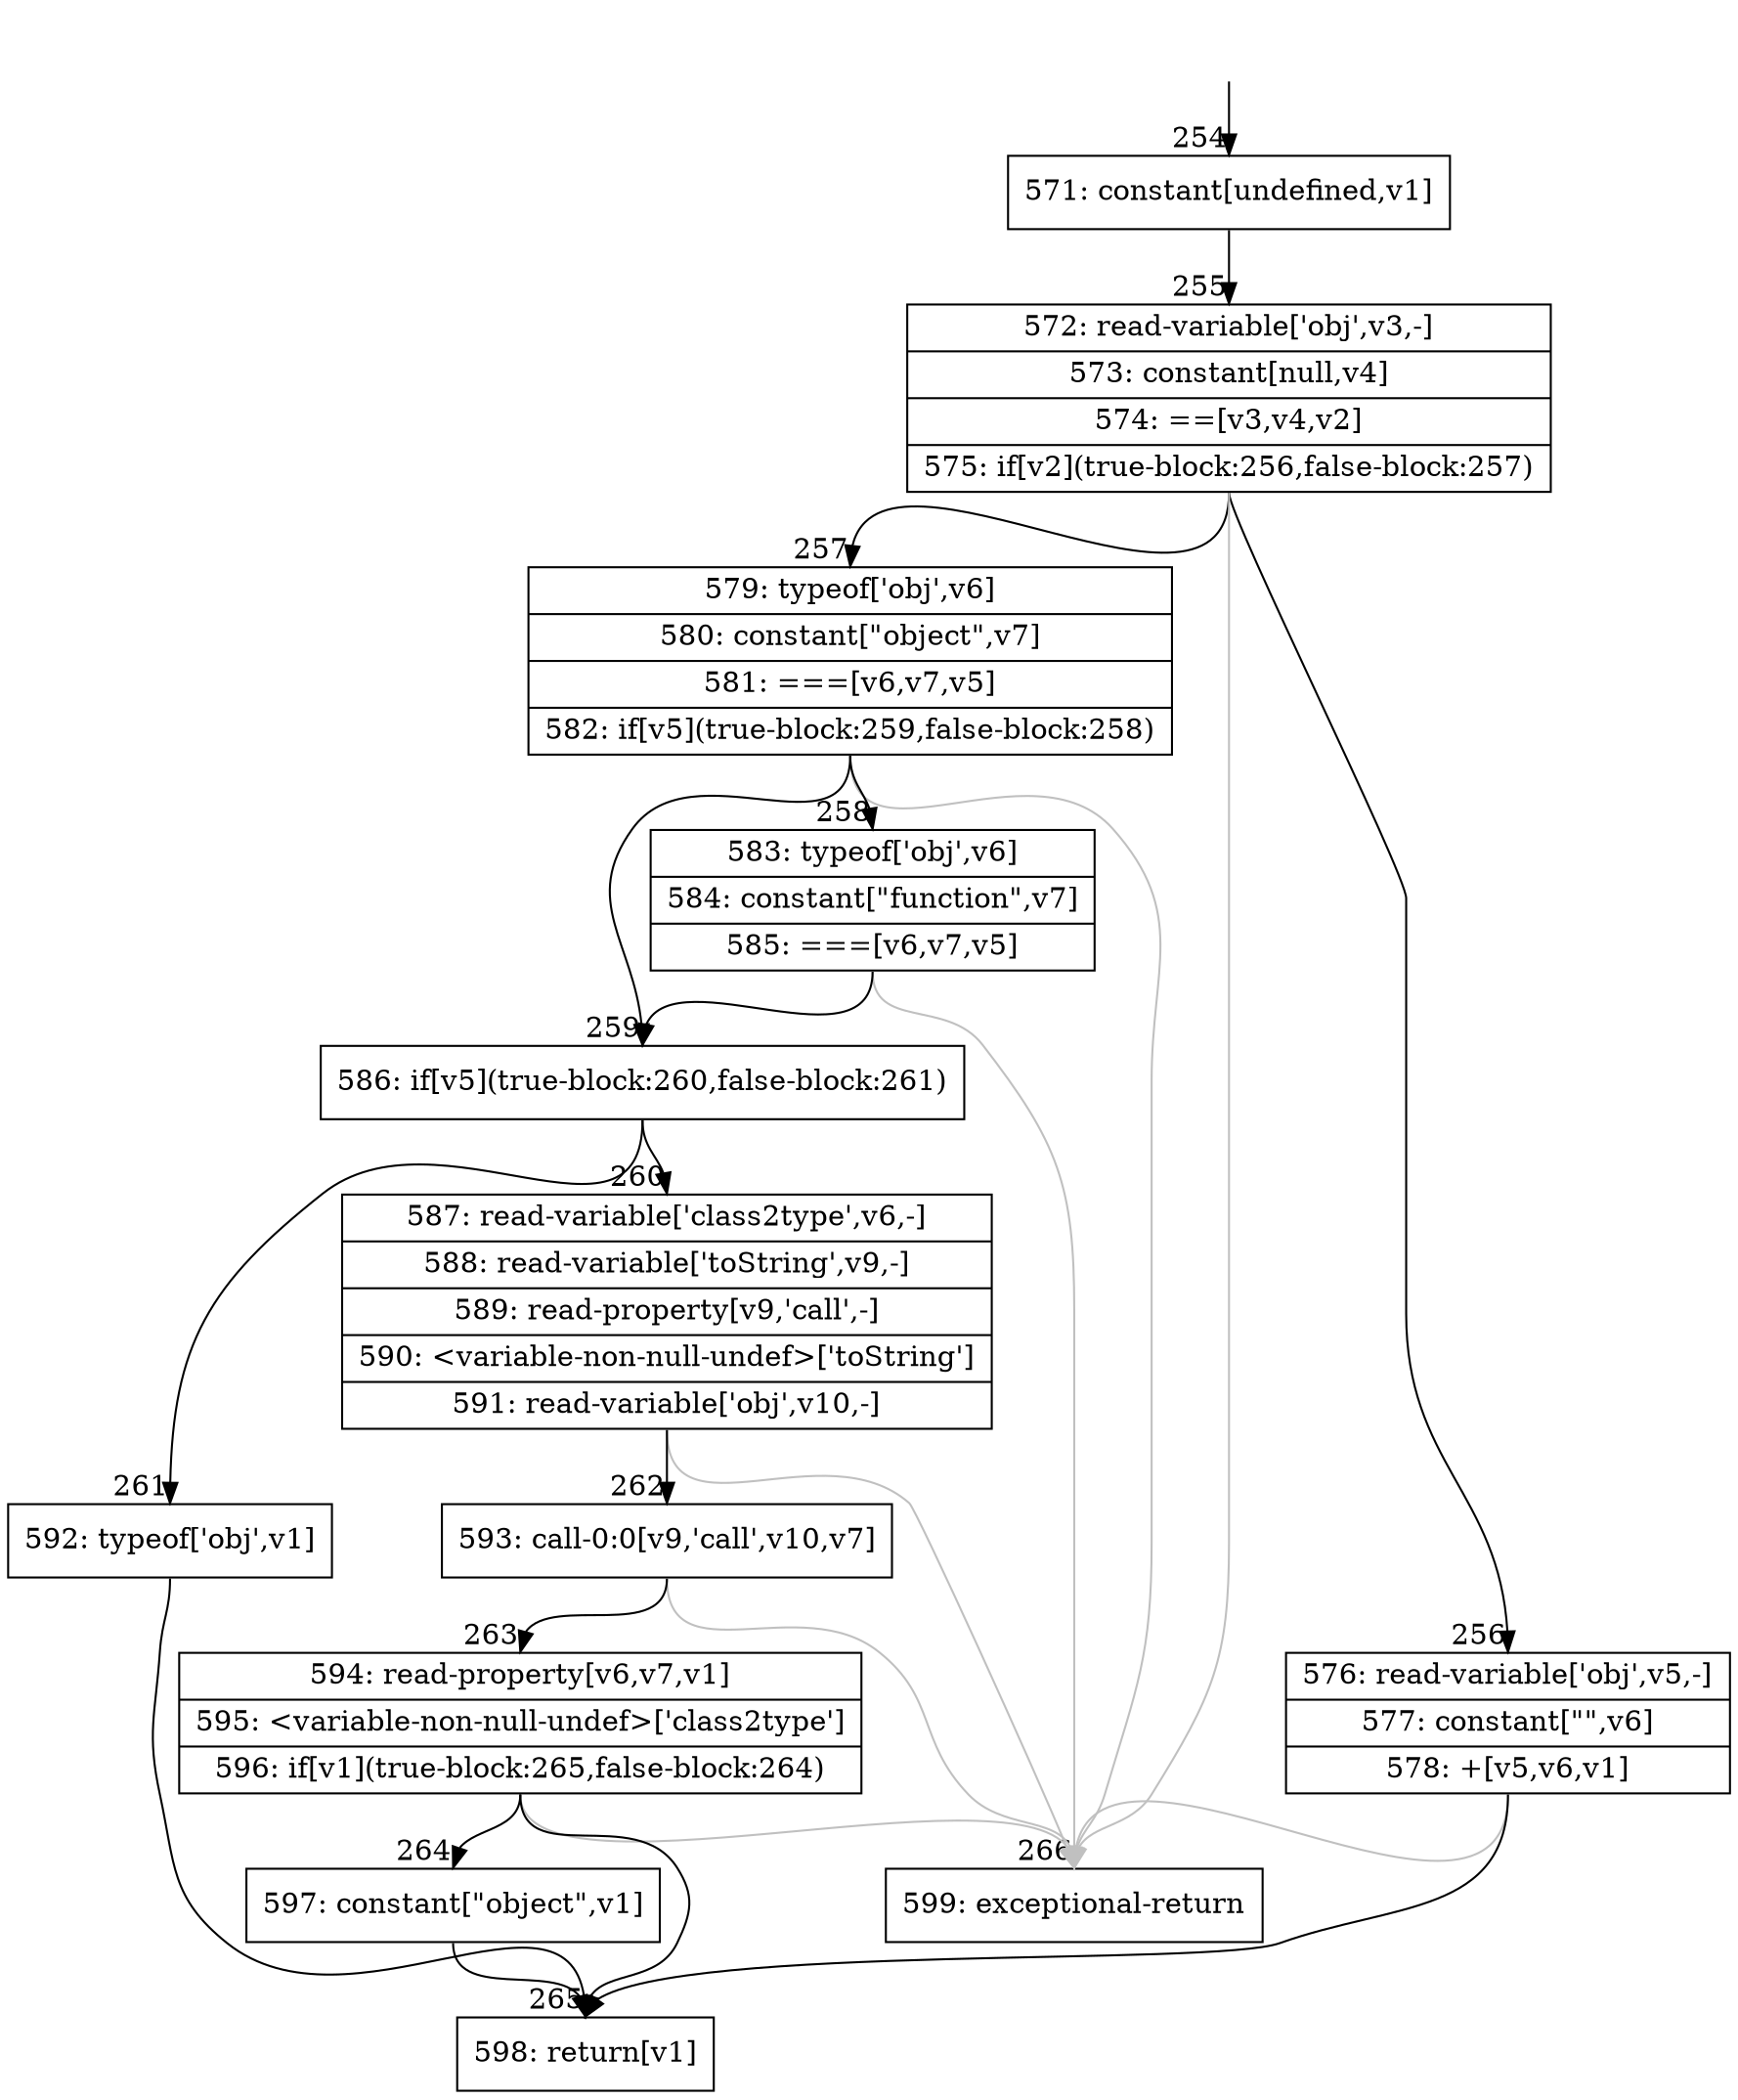 digraph {
rankdir="TD"
BB_entry26[shape=none,label=""];
BB_entry26 -> BB254 [tailport=s, headport=n, headlabel="    254"]
BB254 [shape=record label="{571: constant[undefined,v1]}" ] 
BB254 -> BB255 [tailport=s, headport=n, headlabel="      255"]
BB255 [shape=record label="{572: read-variable['obj',v3,-]|573: constant[null,v4]|574: ==[v3,v4,v2]|575: if[v2](true-block:256,false-block:257)}" ] 
BB255 -> BB256 [tailport=s, headport=n, headlabel="      256"]
BB255 -> BB257 [tailport=s, headport=n, headlabel="      257"]
BB255 -> BB266 [tailport=s, headport=n, color=gray, headlabel="      266"]
BB256 [shape=record label="{576: read-variable['obj',v5,-]|577: constant[\"\",v6]|578: +[v5,v6,v1]}" ] 
BB256 -> BB265 [tailport=s, headport=n, headlabel="      265"]
BB256 -> BB266 [tailport=s, headport=n, color=gray]
BB257 [shape=record label="{579: typeof['obj',v6]|580: constant[\"object\",v7]|581: ===[v6,v7,v5]|582: if[v5](true-block:259,false-block:258)}" ] 
BB257 -> BB259 [tailport=s, headport=n, headlabel="      259"]
BB257 -> BB258 [tailport=s, headport=n, headlabel="      258"]
BB257 -> BB266 [tailport=s, headport=n, color=gray]
BB258 [shape=record label="{583: typeof['obj',v6]|584: constant[\"function\",v7]|585: ===[v6,v7,v5]}" ] 
BB258 -> BB259 [tailport=s, headport=n]
BB258 -> BB266 [tailport=s, headport=n, color=gray]
BB259 [shape=record label="{586: if[v5](true-block:260,false-block:261)}" ] 
BB259 -> BB260 [tailport=s, headport=n, headlabel="      260"]
BB259 -> BB261 [tailport=s, headport=n, headlabel="      261"]
BB260 [shape=record label="{587: read-variable['class2type',v6,-]|588: read-variable['toString',v9,-]|589: read-property[v9,'call',-]|590: \<variable-non-null-undef\>['toString']|591: read-variable['obj',v10,-]}" ] 
BB260 -> BB262 [tailport=s, headport=n, headlabel="      262"]
BB260 -> BB266 [tailport=s, headport=n, color=gray]
BB261 [shape=record label="{592: typeof['obj',v1]}" ] 
BB261 -> BB265 [tailport=s, headport=n]
BB262 [shape=record label="{593: call-0:0[v9,'call',v10,v7]}" ] 
BB262 -> BB263 [tailport=s, headport=n, headlabel="      263"]
BB262 -> BB266 [tailport=s, headport=n, color=gray]
BB263 [shape=record label="{594: read-property[v6,v7,v1]|595: \<variable-non-null-undef\>['class2type']|596: if[v1](true-block:265,false-block:264)}" ] 
BB263 -> BB265 [tailport=s, headport=n]
BB263 -> BB264 [tailport=s, headport=n, headlabel="      264"]
BB263 -> BB266 [tailport=s, headport=n, color=gray]
BB264 [shape=record label="{597: constant[\"object\",v1]}" ] 
BB264 -> BB265 [tailport=s, headport=n]
BB265 [shape=record label="{598: return[v1]}" ] 
BB266 [shape=record label="{599: exceptional-return}" ] 
}
